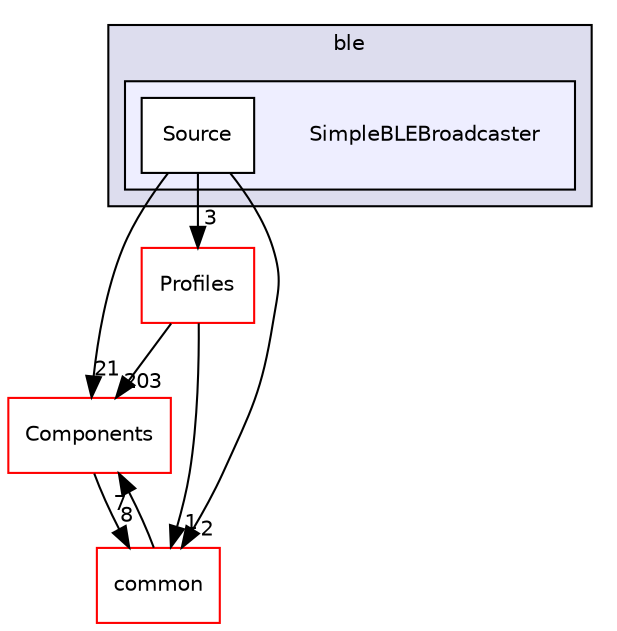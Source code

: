 digraph "C:/Work.git/ble/BLE-CC254x-1.4.0/Projects/ble/SimpleBLEBroadcaster" {
  compound=true
  node [ fontsize="10", fontname="Helvetica"];
  edge [ labelfontsize="10", labelfontname="Helvetica"];
  subgraph clusterdir_116175837578d417cf55547b959ccd07 {
    graph [ bgcolor="#ddddee", pencolor="black", label="ble" fontname="Helvetica", fontsize="10", URL="dir_116175837578d417cf55547b959ccd07.html"]
  subgraph clusterdir_a8616f1ba659bfb4675a41ea51399e74 {
    graph [ bgcolor="#eeeeff", pencolor="black", label="" URL="dir_a8616f1ba659bfb4675a41ea51399e74.html"];
    dir_a8616f1ba659bfb4675a41ea51399e74 [shape=plaintext label="SimpleBLEBroadcaster"];
    dir_a3d66e03a219c7615c01a32a89132fdd [shape=box label="Source" color="black" fillcolor="white" style="filled" URL="dir_a3d66e03a219c7615c01a32a89132fdd.html"];
  }
  }
  dir_7a2b63247ca617f0e1ef727740be8a23 [shape=box label="Components" fillcolor="white" style="filled" color="red" URL="dir_7a2b63247ca617f0e1ef727740be8a23.html"];
  dir_bbf25acfb389de4a0b62fe1493a77c04 [shape=box label="Profiles" fillcolor="white" style="filled" color="red" URL="dir_bbf25acfb389de4a0b62fe1493a77c04.html"];
  dir_75d9d4b6f44aa532429bfdb05dd9374d [shape=box label="common" fillcolor="white" style="filled" color="red" URL="dir_75d9d4b6f44aa532429bfdb05dd9374d.html"];
  dir_7a2b63247ca617f0e1ef727740be8a23->dir_75d9d4b6f44aa532429bfdb05dd9374d [headlabel="8", labeldistance=1.5 headhref="dir_000001_000049.html"];
  dir_a3d66e03a219c7615c01a32a89132fdd->dir_7a2b63247ca617f0e1ef727740be8a23 [headlabel="21", labeldistance=1.5 headhref="dir_000103_000001.html"];
  dir_a3d66e03a219c7615c01a32a89132fdd->dir_bbf25acfb389de4a0b62fe1493a77c04 [headlabel="3", labeldistance=1.5 headhref="dir_000103_000078.html"];
  dir_a3d66e03a219c7615c01a32a89132fdd->dir_75d9d4b6f44aa532429bfdb05dd9374d [headlabel="2", labeldistance=1.5 headhref="dir_000103_000049.html"];
  dir_bbf25acfb389de4a0b62fe1493a77c04->dir_7a2b63247ca617f0e1ef727740be8a23 [headlabel="203", labeldistance=1.5 headhref="dir_000078_000001.html"];
  dir_bbf25acfb389de4a0b62fe1493a77c04->dir_75d9d4b6f44aa532429bfdb05dd9374d [headlabel="1", labeldistance=1.5 headhref="dir_000078_000049.html"];
  dir_75d9d4b6f44aa532429bfdb05dd9374d->dir_7a2b63247ca617f0e1ef727740be8a23 [headlabel="7", labeldistance=1.5 headhref="dir_000049_000001.html"];
}
